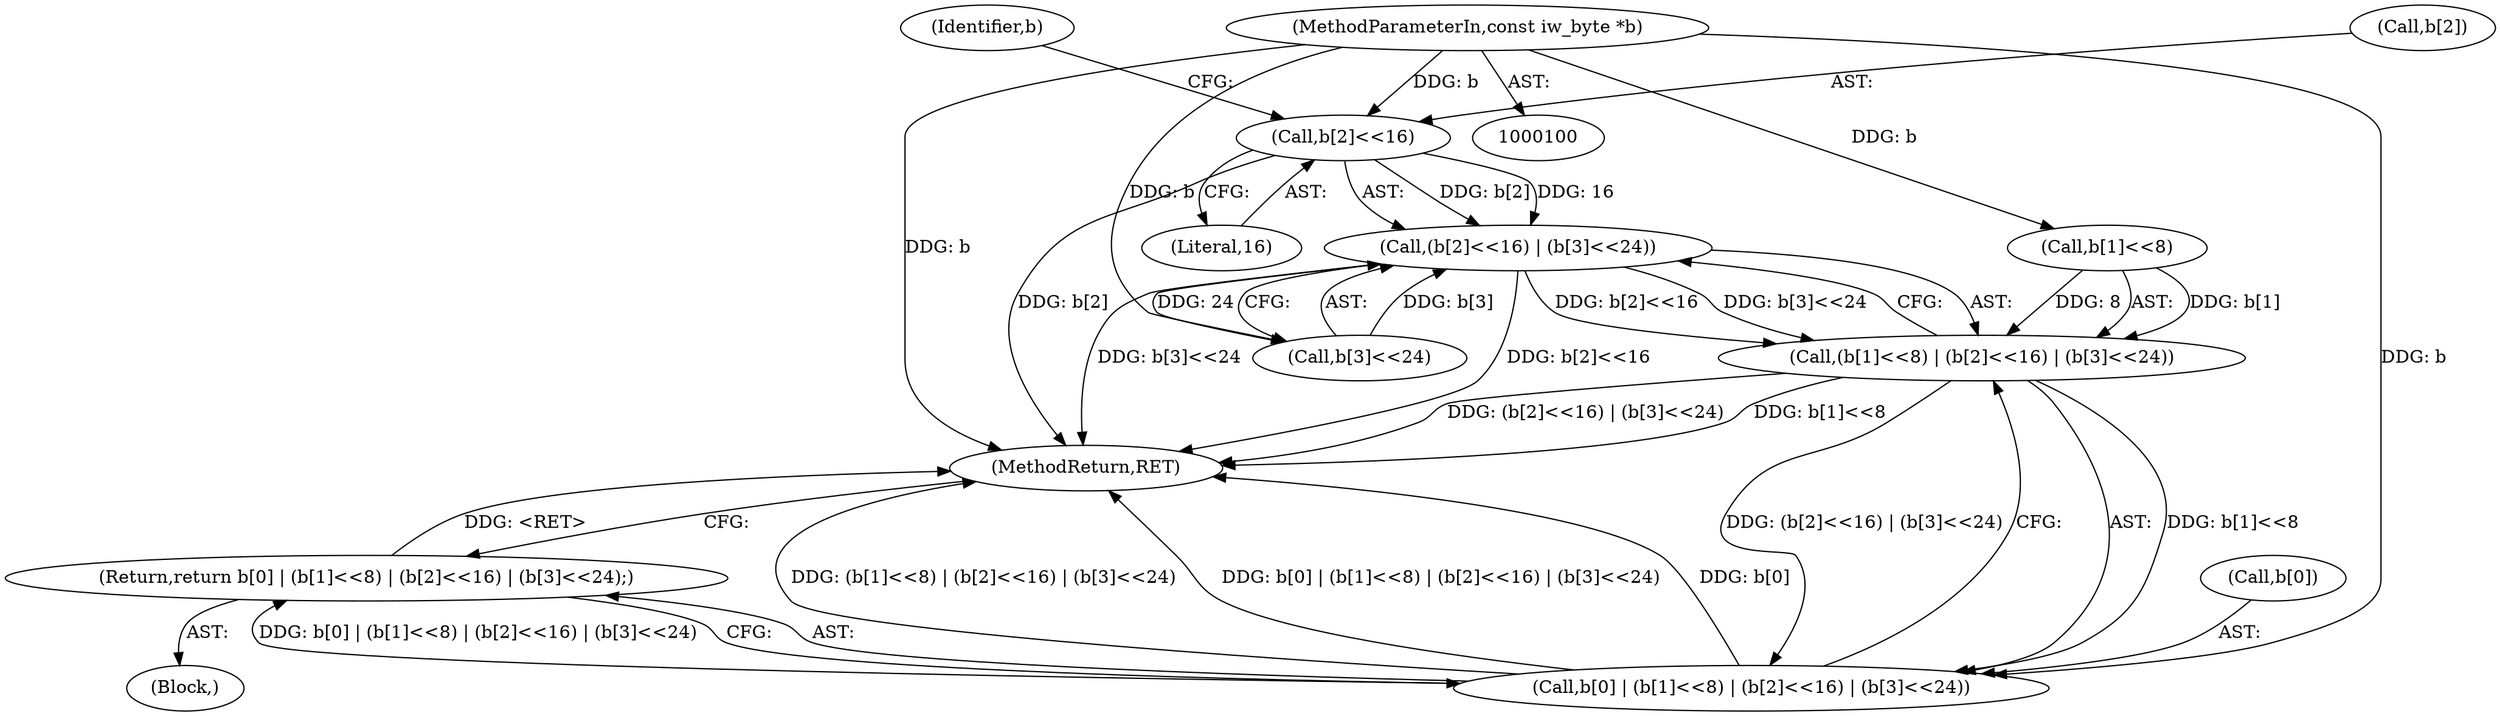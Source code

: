 digraph "1_imageworsener_a00183107d4b84bc8a714290e824ca9c68dac738_5@array" {
"1000115" [label="(Call,b[2]<<16)"];
"1000101" [label="(MethodParameterIn,const iw_byte *b)"];
"1000114" [label="(Call,(b[2]<<16) | (b[3]<<24))"];
"1000108" [label="(Call,(b[1]<<8) | (b[2]<<16) | (b[3]<<24))"];
"1000104" [label="(Call,b[0] | (b[1]<<8) | (b[2]<<16) | (b[3]<<24))"];
"1000103" [label="(Return,return b[0] | (b[1]<<8) | (b[2]<<16) | (b[3]<<24);)"];
"1000109" [label="(Call,b[1]<<8)"];
"1000122" [label="(Identifier,b)"];
"1000104" [label="(Call,b[0] | (b[1]<<8) | (b[2]<<16) | (b[3]<<24))"];
"1000102" [label="(Block,)"];
"1000114" [label="(Call,(b[2]<<16) | (b[3]<<24))"];
"1000105" [label="(Call,b[0])"];
"1000125" [label="(MethodReturn,RET)"];
"1000115" [label="(Call,b[2]<<16)"];
"1000116" [label="(Call,b[2])"];
"1000101" [label="(MethodParameterIn,const iw_byte *b)"];
"1000108" [label="(Call,(b[1]<<8) | (b[2]<<16) | (b[3]<<24))"];
"1000119" [label="(Literal,16)"];
"1000103" [label="(Return,return b[0] | (b[1]<<8) | (b[2]<<16) | (b[3]<<24);)"];
"1000120" [label="(Call,b[3]<<24)"];
"1000115" -> "1000114"  [label="AST: "];
"1000115" -> "1000119"  [label="CFG: "];
"1000116" -> "1000115"  [label="AST: "];
"1000119" -> "1000115"  [label="AST: "];
"1000122" -> "1000115"  [label="CFG: "];
"1000115" -> "1000125"  [label="DDG: b[2]"];
"1000115" -> "1000114"  [label="DDG: b[2]"];
"1000115" -> "1000114"  [label="DDG: 16"];
"1000101" -> "1000115"  [label="DDG: b"];
"1000101" -> "1000100"  [label="AST: "];
"1000101" -> "1000125"  [label="DDG: b"];
"1000101" -> "1000104"  [label="DDG: b"];
"1000101" -> "1000109"  [label="DDG: b"];
"1000101" -> "1000120"  [label="DDG: b"];
"1000114" -> "1000108"  [label="AST: "];
"1000114" -> "1000120"  [label="CFG: "];
"1000120" -> "1000114"  [label="AST: "];
"1000108" -> "1000114"  [label="CFG: "];
"1000114" -> "1000125"  [label="DDG: b[2]<<16"];
"1000114" -> "1000125"  [label="DDG: b[3]<<24"];
"1000114" -> "1000108"  [label="DDG: b[2]<<16"];
"1000114" -> "1000108"  [label="DDG: b[3]<<24"];
"1000120" -> "1000114"  [label="DDG: b[3]"];
"1000120" -> "1000114"  [label="DDG: 24"];
"1000108" -> "1000104"  [label="AST: "];
"1000109" -> "1000108"  [label="AST: "];
"1000104" -> "1000108"  [label="CFG: "];
"1000108" -> "1000125"  [label="DDG: (b[2]<<16) | (b[3]<<24)"];
"1000108" -> "1000125"  [label="DDG: b[1]<<8"];
"1000108" -> "1000104"  [label="DDG: b[1]<<8"];
"1000108" -> "1000104"  [label="DDG: (b[2]<<16) | (b[3]<<24)"];
"1000109" -> "1000108"  [label="DDG: b[1]"];
"1000109" -> "1000108"  [label="DDG: 8"];
"1000104" -> "1000103"  [label="AST: "];
"1000105" -> "1000104"  [label="AST: "];
"1000103" -> "1000104"  [label="CFG: "];
"1000104" -> "1000125"  [label="DDG: (b[1]<<8) | (b[2]<<16) | (b[3]<<24)"];
"1000104" -> "1000125"  [label="DDG: b[0] | (b[1]<<8) | (b[2]<<16) | (b[3]<<24)"];
"1000104" -> "1000125"  [label="DDG: b[0]"];
"1000104" -> "1000103"  [label="DDG: b[0] | (b[1]<<8) | (b[2]<<16) | (b[3]<<24)"];
"1000103" -> "1000102"  [label="AST: "];
"1000125" -> "1000103"  [label="CFG: "];
"1000103" -> "1000125"  [label="DDG: <RET>"];
}
